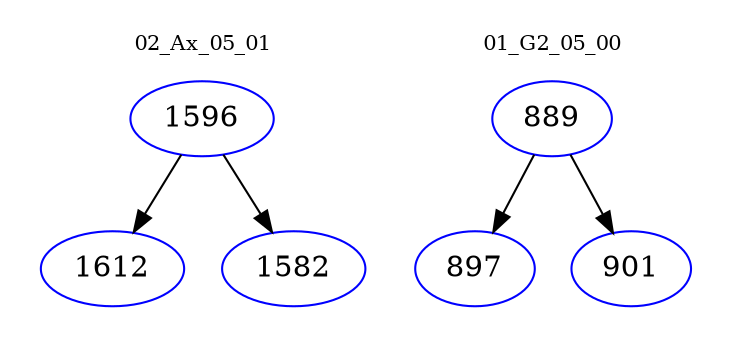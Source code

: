 digraph{
subgraph cluster_0 {
color = white
label = "02_Ax_05_01";
fontsize=10;
T0_1596 [label="1596", color="blue"]
T0_1596 -> T0_1612 [color="black"]
T0_1612 [label="1612", color="blue"]
T0_1596 -> T0_1582 [color="black"]
T0_1582 [label="1582", color="blue"]
}
subgraph cluster_1 {
color = white
label = "01_G2_05_00";
fontsize=10;
T1_889 [label="889", color="blue"]
T1_889 -> T1_897 [color="black"]
T1_897 [label="897", color="blue"]
T1_889 -> T1_901 [color="black"]
T1_901 [label="901", color="blue"]
}
}
